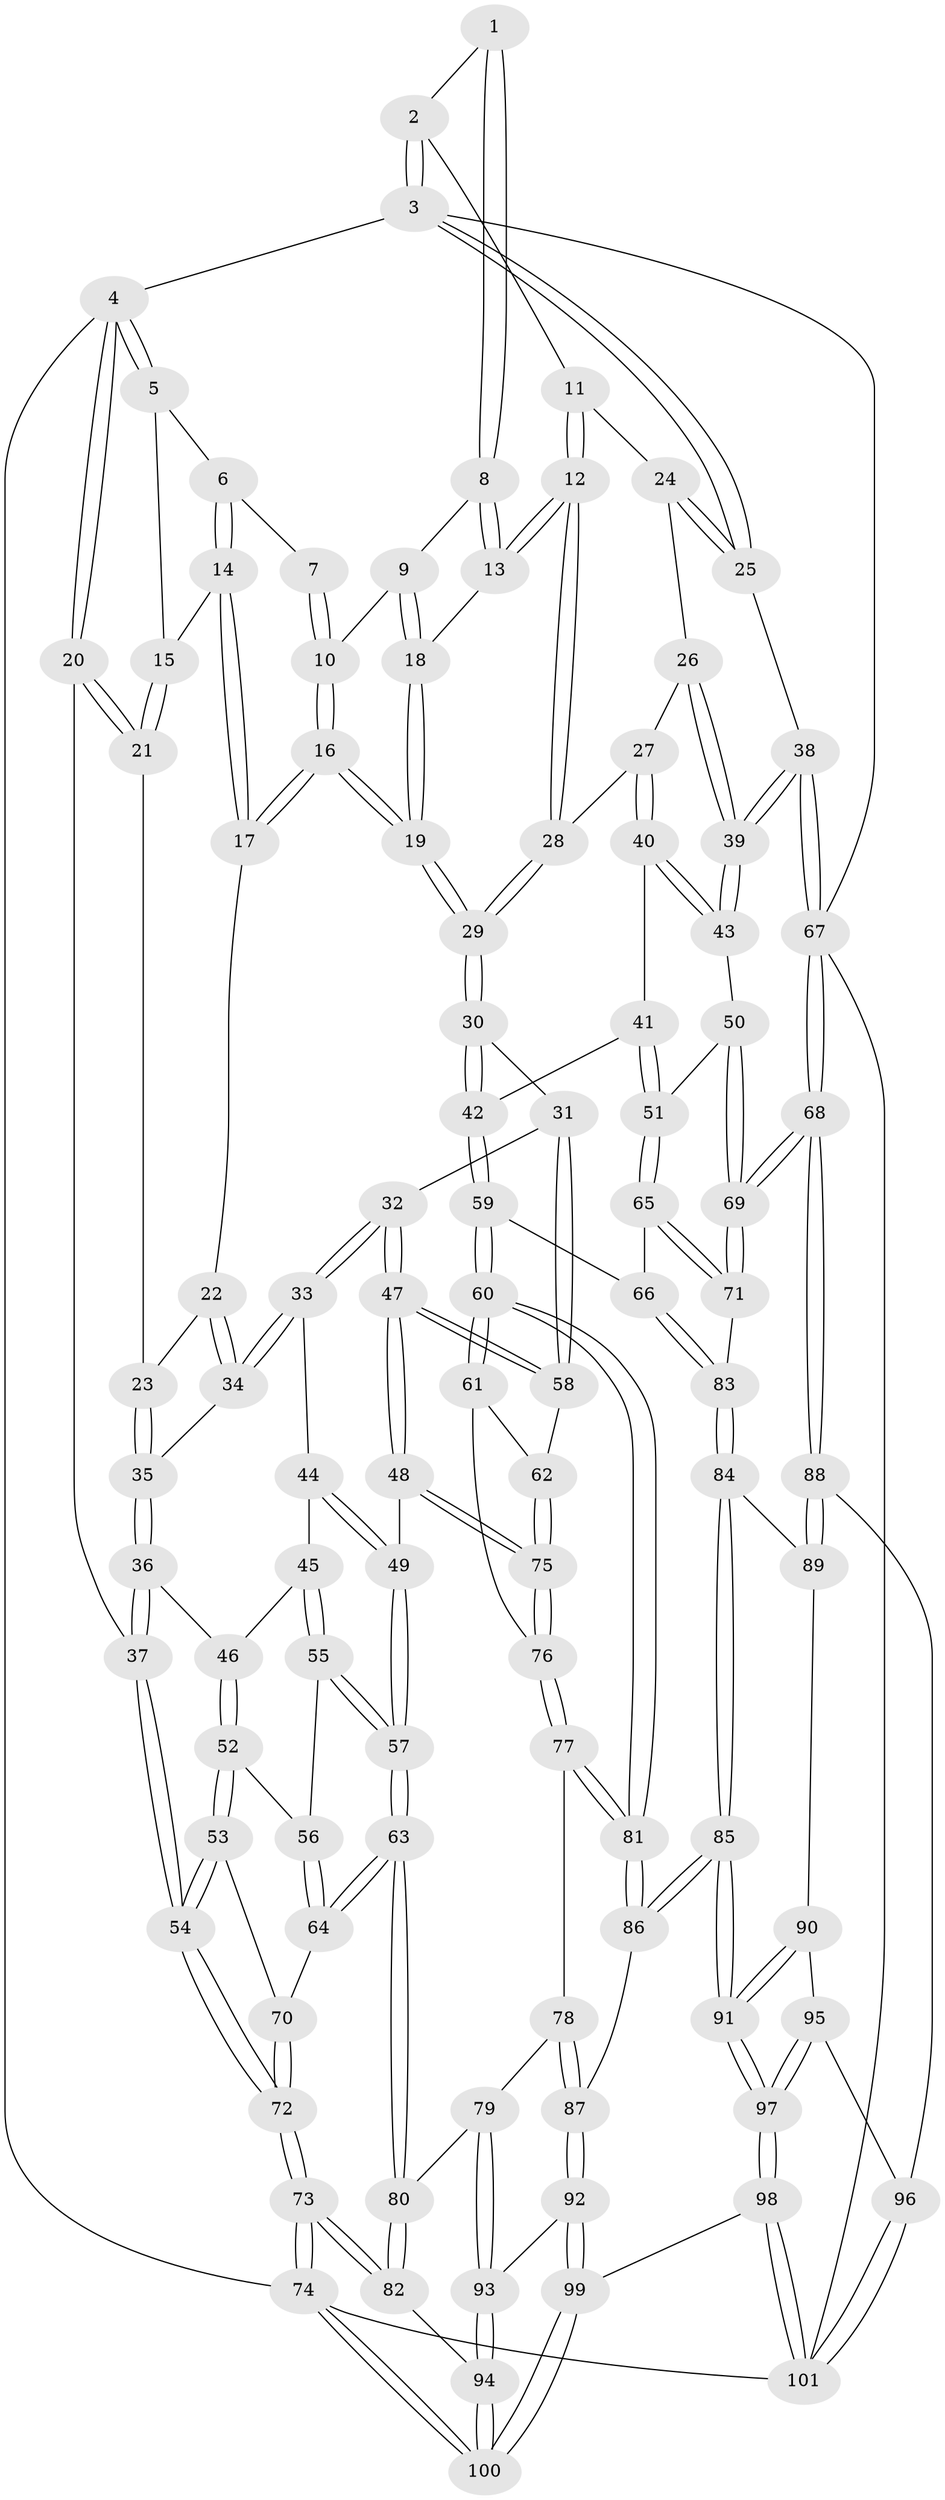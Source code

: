 // Generated by graph-tools (version 1.1) at 2025/38/02/21/25 10:38:58]
// undirected, 101 vertices, 249 edges
graph export_dot {
graph [start="1"]
  node [color=gray90,style=filled];
  1 [pos="+0.6057305316356502+0"];
  2 [pos="+0.8171005718081336+0"];
  3 [pos="+1+0"];
  4 [pos="+0+0"];
  5 [pos="+0.24157820618272433+0"];
  6 [pos="+0.3079218656690944+0"];
  7 [pos="+0.4013556056306694+0"];
  8 [pos="+0.5992376636054723+0"];
  9 [pos="+0.48855938888808154+0.06195730995995612"];
  10 [pos="+0.4412739943689705+0"];
  11 [pos="+0.8245149752770995+0.03856170223167419"];
  12 [pos="+0.7074523436087266+0.1367441541298071"];
  13 [pos="+0.6103849985154908+0.06642788040438666"];
  14 [pos="+0.30092779916143714+0.06700391278179703"];
  15 [pos="+0.1350610363833073+0.07918225100485846"];
  16 [pos="+0.38934099249939186+0.15386984454888855"];
  17 [pos="+0.32463563083306013+0.1336887165086308"];
  18 [pos="+0.500731647615622+0.13400809611697423"];
  19 [pos="+0.4629930255241047+0.19639636147222375"];
  20 [pos="+0+0"];
  21 [pos="+0.12124614990824167+0.09469503142123416"];
  22 [pos="+0.322419790221589+0.13558507045386708"];
  23 [pos="+0.1279769327828511+0.1783180710274173"];
  24 [pos="+0.8901715584848311+0.10209184061285179"];
  25 [pos="+1+0.1719023567972445"];
  26 [pos="+0.8510885773018465+0.29127903620924145"];
  27 [pos="+0.8281361373284273+0.30127213817193566"];
  28 [pos="+0.6953902124716597+0.22630971992059473"];
  29 [pos="+0.5144046233715835+0.3326735275210952"];
  30 [pos="+0.509738198415125+0.3502103537795068"];
  31 [pos="+0.4938633063816361+0.36268211567245545"];
  32 [pos="+0.3801277807311792+0.3649207664049111"];
  33 [pos="+0.29630791112163996+0.35043614945305906"];
  34 [pos="+0.24782020447128547+0.30860960416732963"];
  35 [pos="+0.08483902776412923+0.2814608148069461"];
  36 [pos="+0.039743765304246295+0.3086058304914585"];
  37 [pos="+0+0.2964344574561569"];
  38 [pos="+1+0.32573089772994923"];
  39 [pos="+1+0.33127050066322894"];
  40 [pos="+0.8027137427299152+0.40650397500449437"];
  41 [pos="+0.8010096869771073+0.40866776037917973"];
  42 [pos="+0.6530017876034205+0.45839402754658154"];
  43 [pos="+0.9337370369205603+0.45289702993897457"];
  44 [pos="+0.2608507560511031+0.4089474525639391"];
  45 [pos="+0.1449131163976459+0.453768150498999"];
  46 [pos="+0.0930019194006332+0.41464608592883556"];
  47 [pos="+0.264658729262154+0.5555946972046061"];
  48 [pos="+0.25728604237859676+0.5615220180835937"];
  49 [pos="+0.2550632418113156+0.5612008323352619"];
  50 [pos="+0.9117048656531221+0.5258258644879602"];
  51 [pos="+0.8320510691489648+0.5317137779840255"];
  52 [pos="+0.05267961815632947+0.5409049068088029"];
  53 [pos="+0.034905478216031356+0.5622837700168328"];
  54 [pos="+0+0.5589321057371279"];
  55 [pos="+0.17839415193804678+0.5100694560241216"];
  56 [pos="+0.11967407934827723+0.5455270756776535"];
  57 [pos="+0.24559270117952794+0.5630737457912827"];
  58 [pos="+0.46670649555583354+0.4599014853402226"];
  59 [pos="+0.6838299414414535+0.6148169177376511"];
  60 [pos="+0.5757791734545629+0.6773662487137122"];
  61 [pos="+0.4681056651923153+0.5706311471589245"];
  62 [pos="+0.46650835053462136+0.5091699264444265"];
  63 [pos="+0.16948408487092917+0.6560031308493441"];
  64 [pos="+0.12548660128550218+0.6535259309436662"];
  65 [pos="+0.8210552808634531+0.5503813347662316"];
  66 [pos="+0.6951045594354355+0.6186528967886812"];
  67 [pos="+1+0.7294741669600918"];
  68 [pos="+1+0.7308130470410771"];
  69 [pos="+1+0.6731566327671699"];
  70 [pos="+0.1012187759619043+0.6561742573509646"];
  71 [pos="+0.9051400397666237+0.6640118607441332"];
  72 [pos="+0+1"];
  73 [pos="+0+1"];
  74 [pos="+0+1"];
  75 [pos="+0.28377981914209605+0.5829554694448271"];
  76 [pos="+0.3547032149900066+0.6445920420825475"];
  77 [pos="+0.35525518709476117+0.6800802903828074"];
  78 [pos="+0.31924277141107804+0.7282641977768037"];
  79 [pos="+0.23708403543488094+0.7813633096243249"];
  80 [pos="+0.232951226550113+0.7816961559758473"];
  81 [pos="+0.5379069166750543+0.787874896376036"];
  82 [pos="+0.15975426374451987+0.8619506786165864"];
  83 [pos="+0.7781713000822823+0.7093027525054013"];
  84 [pos="+0.7787856548733231+0.748125852981823"];
  85 [pos="+0.6230085245419928+0.9016481256659107"];
  86 [pos="+0.5381250923867539+0.7926386856430799"];
  87 [pos="+0.42489855200562704+0.8442736071824557"];
  88 [pos="+1+0.8016879050769977"];
  89 [pos="+0.8153409275081833+0.7860959593415419"];
  90 [pos="+0.8251939665471383+0.87005088014058"];
  91 [pos="+0.6718573706787027+1"];
  92 [pos="+0.38945948893572935+0.8768829585144358"];
  93 [pos="+0.357607029295967+0.876357482772856"];
  94 [pos="+0.31211293114037325+0.9202641962570215"];
  95 [pos="+0.9550029013838508+0.8694243886442045"];
  96 [pos="+0.9775119679502638+0.8619756975354044"];
  97 [pos="+0.6731471110627745+1"];
  98 [pos="+0.6695561986345651+1"];
  99 [pos="+0.4643386655193783+1"];
  100 [pos="+0.20343992192557117+1"];
  101 [pos="+0.8405504288514916+1"];
  1 -- 2;
  1 -- 8;
  1 -- 8;
  2 -- 3;
  2 -- 3;
  2 -- 11;
  3 -- 4;
  3 -- 25;
  3 -- 25;
  3 -- 67;
  4 -- 5;
  4 -- 5;
  4 -- 20;
  4 -- 20;
  4 -- 74;
  5 -- 6;
  5 -- 15;
  6 -- 7;
  6 -- 14;
  6 -- 14;
  7 -- 10;
  7 -- 10;
  8 -- 9;
  8 -- 13;
  8 -- 13;
  9 -- 10;
  9 -- 18;
  9 -- 18;
  10 -- 16;
  10 -- 16;
  11 -- 12;
  11 -- 12;
  11 -- 24;
  12 -- 13;
  12 -- 13;
  12 -- 28;
  12 -- 28;
  13 -- 18;
  14 -- 15;
  14 -- 17;
  14 -- 17;
  15 -- 21;
  15 -- 21;
  16 -- 17;
  16 -- 17;
  16 -- 19;
  16 -- 19;
  17 -- 22;
  18 -- 19;
  18 -- 19;
  19 -- 29;
  19 -- 29;
  20 -- 21;
  20 -- 21;
  20 -- 37;
  21 -- 23;
  22 -- 23;
  22 -- 34;
  22 -- 34;
  23 -- 35;
  23 -- 35;
  24 -- 25;
  24 -- 25;
  24 -- 26;
  25 -- 38;
  26 -- 27;
  26 -- 39;
  26 -- 39;
  27 -- 28;
  27 -- 40;
  27 -- 40;
  28 -- 29;
  28 -- 29;
  29 -- 30;
  29 -- 30;
  30 -- 31;
  30 -- 42;
  30 -- 42;
  31 -- 32;
  31 -- 58;
  31 -- 58;
  32 -- 33;
  32 -- 33;
  32 -- 47;
  32 -- 47;
  33 -- 34;
  33 -- 34;
  33 -- 44;
  34 -- 35;
  35 -- 36;
  35 -- 36;
  36 -- 37;
  36 -- 37;
  36 -- 46;
  37 -- 54;
  37 -- 54;
  38 -- 39;
  38 -- 39;
  38 -- 67;
  38 -- 67;
  39 -- 43;
  39 -- 43;
  40 -- 41;
  40 -- 43;
  40 -- 43;
  41 -- 42;
  41 -- 51;
  41 -- 51;
  42 -- 59;
  42 -- 59;
  43 -- 50;
  44 -- 45;
  44 -- 49;
  44 -- 49;
  45 -- 46;
  45 -- 55;
  45 -- 55;
  46 -- 52;
  46 -- 52;
  47 -- 48;
  47 -- 48;
  47 -- 58;
  47 -- 58;
  48 -- 49;
  48 -- 75;
  48 -- 75;
  49 -- 57;
  49 -- 57;
  50 -- 51;
  50 -- 69;
  50 -- 69;
  51 -- 65;
  51 -- 65;
  52 -- 53;
  52 -- 53;
  52 -- 56;
  53 -- 54;
  53 -- 54;
  53 -- 70;
  54 -- 72;
  54 -- 72;
  55 -- 56;
  55 -- 57;
  55 -- 57;
  56 -- 64;
  56 -- 64;
  57 -- 63;
  57 -- 63;
  58 -- 62;
  59 -- 60;
  59 -- 60;
  59 -- 66;
  60 -- 61;
  60 -- 61;
  60 -- 81;
  60 -- 81;
  61 -- 62;
  61 -- 76;
  62 -- 75;
  62 -- 75;
  63 -- 64;
  63 -- 64;
  63 -- 80;
  63 -- 80;
  64 -- 70;
  65 -- 66;
  65 -- 71;
  65 -- 71;
  66 -- 83;
  66 -- 83;
  67 -- 68;
  67 -- 68;
  67 -- 101;
  68 -- 69;
  68 -- 69;
  68 -- 88;
  68 -- 88;
  69 -- 71;
  69 -- 71;
  70 -- 72;
  70 -- 72;
  71 -- 83;
  72 -- 73;
  72 -- 73;
  73 -- 74;
  73 -- 74;
  73 -- 82;
  73 -- 82;
  74 -- 100;
  74 -- 100;
  74 -- 101;
  75 -- 76;
  75 -- 76;
  76 -- 77;
  76 -- 77;
  77 -- 78;
  77 -- 81;
  77 -- 81;
  78 -- 79;
  78 -- 87;
  78 -- 87;
  79 -- 80;
  79 -- 93;
  79 -- 93;
  80 -- 82;
  80 -- 82;
  81 -- 86;
  81 -- 86;
  82 -- 94;
  83 -- 84;
  83 -- 84;
  84 -- 85;
  84 -- 85;
  84 -- 89;
  85 -- 86;
  85 -- 86;
  85 -- 91;
  85 -- 91;
  86 -- 87;
  87 -- 92;
  87 -- 92;
  88 -- 89;
  88 -- 89;
  88 -- 96;
  89 -- 90;
  90 -- 91;
  90 -- 91;
  90 -- 95;
  91 -- 97;
  91 -- 97;
  92 -- 93;
  92 -- 99;
  92 -- 99;
  93 -- 94;
  93 -- 94;
  94 -- 100;
  94 -- 100;
  95 -- 96;
  95 -- 97;
  95 -- 97;
  96 -- 101;
  96 -- 101;
  97 -- 98;
  97 -- 98;
  98 -- 99;
  98 -- 101;
  98 -- 101;
  99 -- 100;
  99 -- 100;
}
